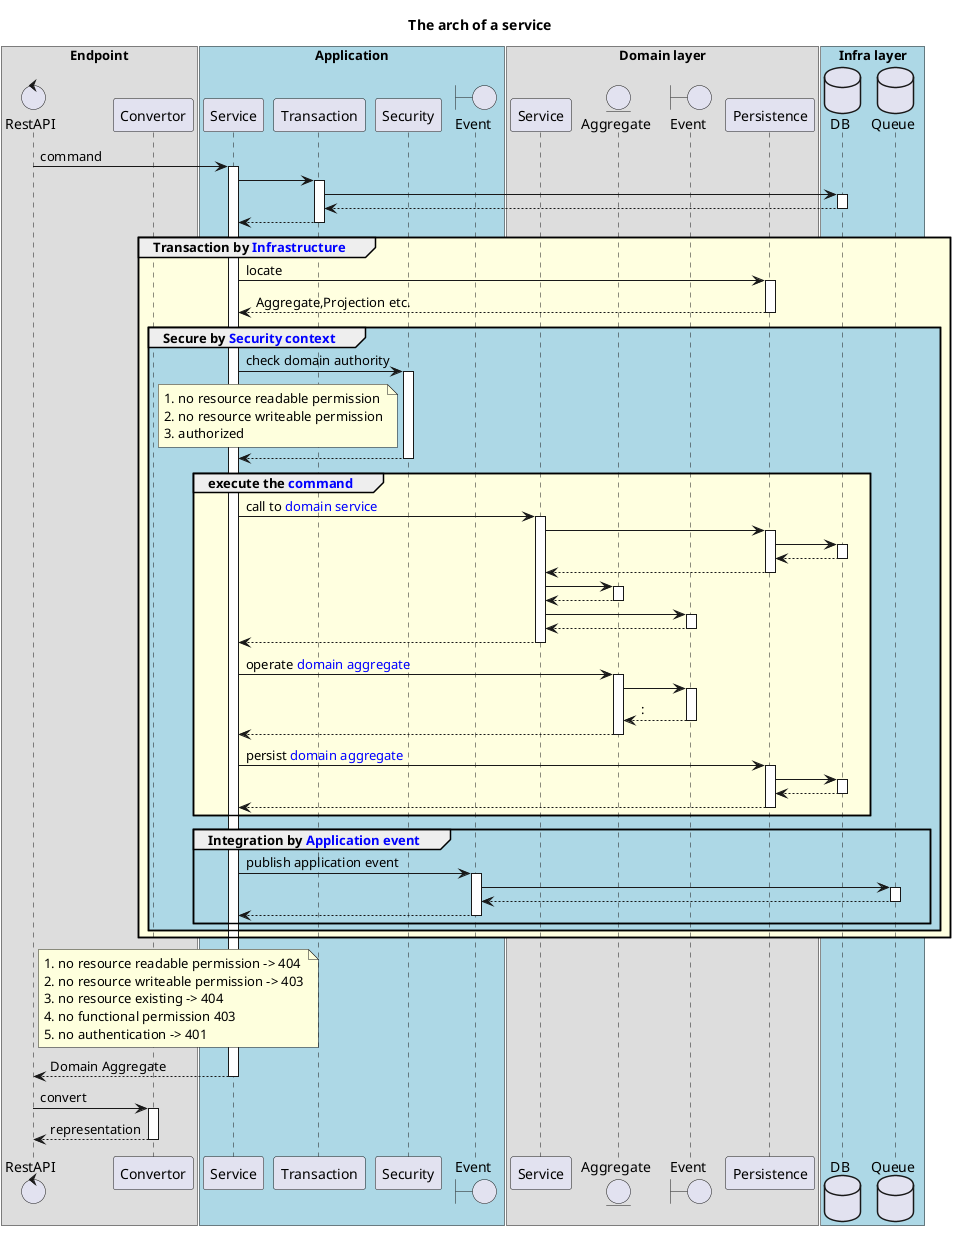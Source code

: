 @startuml
'https://plantuml.com/sequence-diagram

title The arch of a service


'!theme plain
autoactivate on
'autonumber

box "Endpoint"
    control       "RestAPI"                      as endpoint
    participant   "Convertor"                    as Convertor
end box

box "Application"  #LightBlue
    participant       Service                    as Service
    participant       Transaction                as Transaction
    participant       Security                   as Security
    boundary          Event                      as applicationEvent
end box

box "Domain layer"
    participant     Service                      as manager
    entity          Aggregate                    as model
    boundary        Event                        as domainEvent
    participant     Persistence                  as persist
end box

box "Infra layer"  #LightBlue
    database        DB                  as db
    database        Queue               as message
end box

    endpoint -> Service  : command

        Service -> Transaction
            Transaction -> db
            return
        return

            group #LightYellow  Transaction by <color:blue>Infrastructure</color>

                    Service -> persist : locate
                    return Aggregate,Projection etc.

                    group #LightBlue Secure by <color:blue>Security context</color>

                        Service -> Security : check domain authority
                        note left Security
                              1. no resource readable permission
                              2. no resource writeable permission
                              3. authorized
                        end note
                        return

                        group #LightYellow execute the <color:blue>command</color>


                        Service -> manager : call to <color:blue>domain service</color>
                            manager -> persist
                                persist -> db
                                return
                            return
                            manager -> model
                            return
                            manager -> domainEvent:
                            return
                        return


                        Service -> model : operate <color:blue>domain aggregate</color>
                            model -> domainEvent
                            return:
                        return





                        Service -> persist : persist <color:blue>domain aggregate</color>
                            persist -> db
                            return
                        return

                        end group


                        group Integration by <color:blue>Application event</color>
                            Service -> applicationEvent : publish application event
                                applicationEvent -> message
                                return
                            return

                        end group

                    end group

            end group

        note right endpoint
            1. no resource readable permission -> 404
            2. no resource writeable permission -> 403
            3. no resource existing -> 404
            4. no functional permission 403
            5. no authentication -> 401
        end note
        return Domain Aggregate

        endpoint->Convertor : convert
        return representation

@enduml

